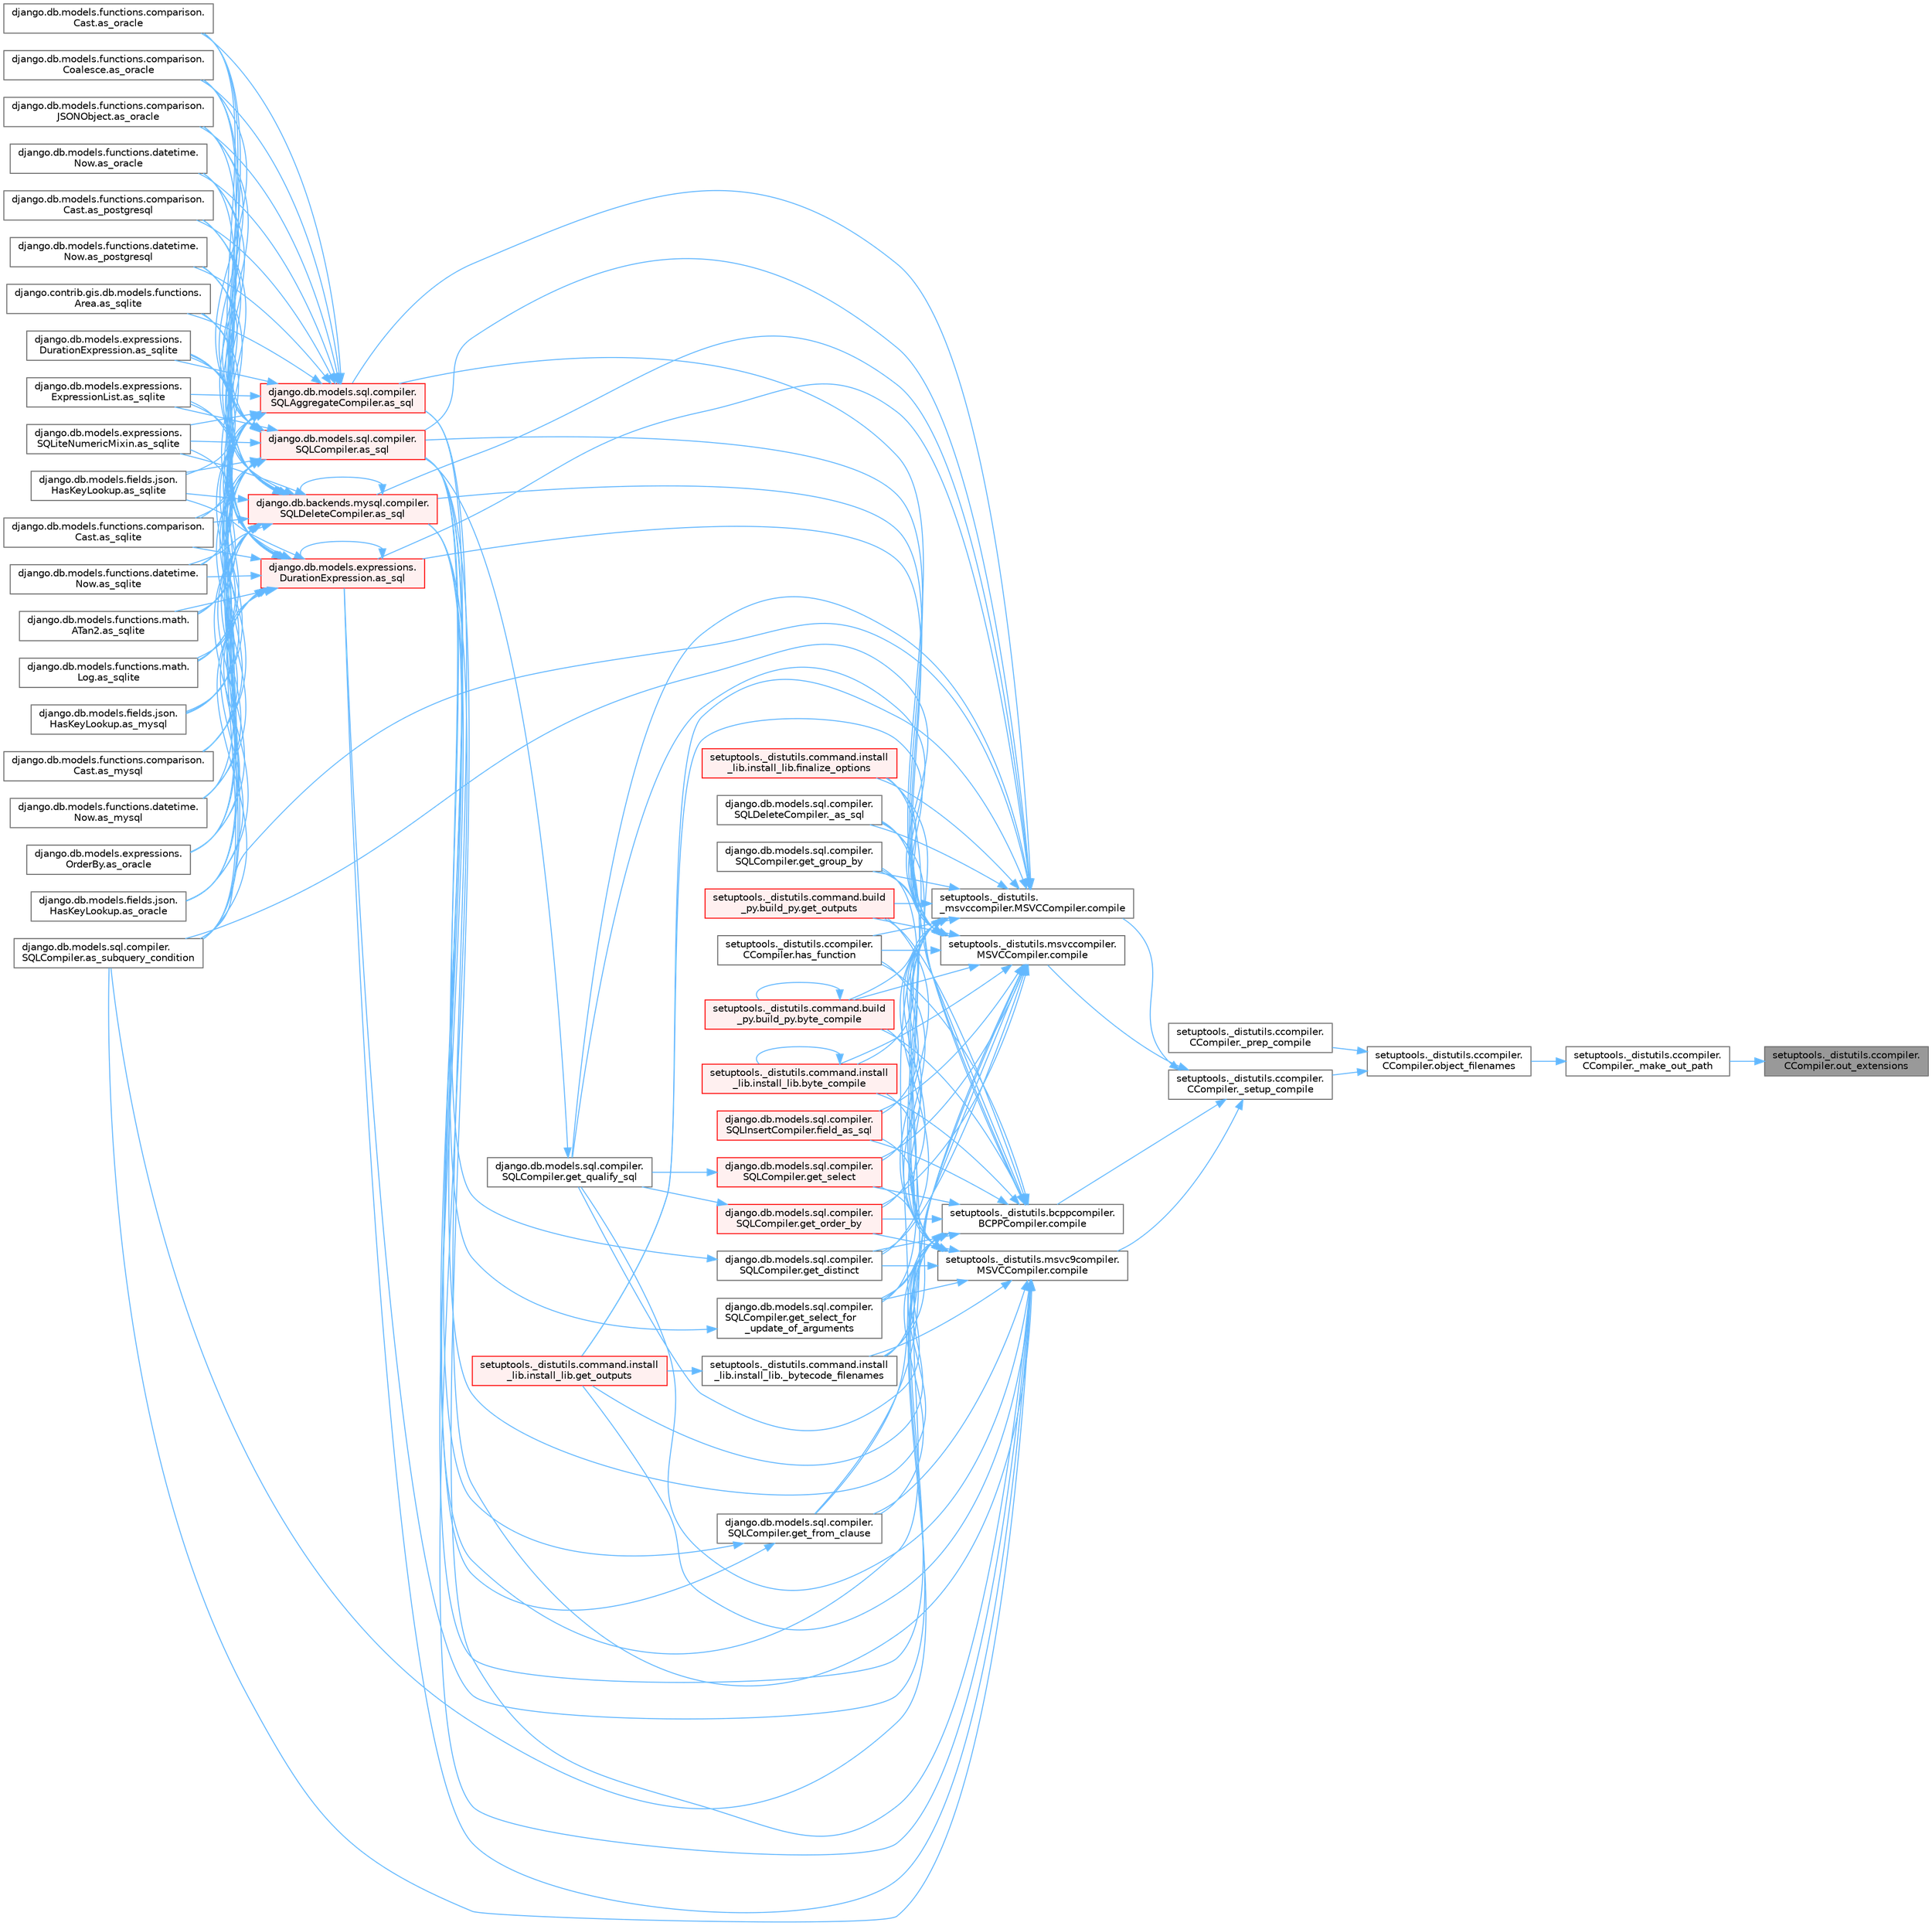 digraph "setuptools._distutils.ccompiler.CCompiler.out_extensions"
{
 // LATEX_PDF_SIZE
  bgcolor="transparent";
  edge [fontname=Helvetica,fontsize=10,labelfontname=Helvetica,labelfontsize=10];
  node [fontname=Helvetica,fontsize=10,shape=box,height=0.2,width=0.4];
  rankdir="RL";
  Node1 [id="Node000001",label="setuptools._distutils.ccompiler.\lCCompiler.out_extensions",height=0.2,width=0.4,color="gray40", fillcolor="grey60", style="filled", fontcolor="black",tooltip=" "];
  Node1 -> Node2 [id="edge1_Node000001_Node000002",dir="back",color="steelblue1",style="solid",tooltip=" "];
  Node2 [id="Node000002",label="setuptools._distutils.ccompiler.\lCCompiler._make_out_path",height=0.2,width=0.4,color="grey40", fillcolor="white", style="filled",URL="$classsetuptools_1_1__distutils_1_1ccompiler_1_1_c_compiler.html#a7362b397e4a1dfcdba7c97658123f8e8",tooltip=" "];
  Node2 -> Node3 [id="edge2_Node000002_Node000003",dir="back",color="steelblue1",style="solid",tooltip=" "];
  Node3 [id="Node000003",label="setuptools._distutils.ccompiler.\lCCompiler.object_filenames",height=0.2,width=0.4,color="grey40", fillcolor="white", style="filled",URL="$classsetuptools_1_1__distutils_1_1ccompiler_1_1_c_compiler.html#ab827c9ddfe9c9f62a450b86dd8aaa1b1",tooltip=" "];
  Node3 -> Node4 [id="edge3_Node000003_Node000004",dir="back",color="steelblue1",style="solid",tooltip=" "];
  Node4 [id="Node000004",label="setuptools._distutils.ccompiler.\lCCompiler._prep_compile",height=0.2,width=0.4,color="grey40", fillcolor="white", style="filled",URL="$classsetuptools_1_1__distutils_1_1ccompiler_1_1_c_compiler.html#a2938308458cf6852ad6e15ea815df8cd",tooltip=" "];
  Node3 -> Node5 [id="edge4_Node000003_Node000005",dir="back",color="steelblue1",style="solid",tooltip=" "];
  Node5 [id="Node000005",label="setuptools._distutils.ccompiler.\lCCompiler._setup_compile",height=0.2,width=0.4,color="grey40", fillcolor="white", style="filled",URL="$classsetuptools_1_1__distutils_1_1ccompiler_1_1_c_compiler.html#ac4b66c43e3d07440afc7e38b4d1fdf2e",tooltip=" "];
  Node5 -> Node6 [id="edge5_Node000005_Node000006",dir="back",color="steelblue1",style="solid",tooltip=" "];
  Node6 [id="Node000006",label="setuptools._distutils.\l_msvccompiler.MSVCCompiler.compile",height=0.2,width=0.4,color="grey40", fillcolor="white", style="filled",URL="$classsetuptools_1_1__distutils_1_1__msvccompiler_1_1_m_s_v_c_compiler.html#a120b859ab4fa415afafa55d41da93d6d",tooltip=" "];
  Node6 -> Node7 [id="edge6_Node000006_Node000007",dir="back",color="steelblue1",style="solid",tooltip=" "];
  Node7 [id="Node000007",label="django.db.models.sql.compiler.\lSQLDeleteCompiler._as_sql",height=0.2,width=0.4,color="grey40", fillcolor="white", style="filled",URL="$classdjango_1_1db_1_1models_1_1sql_1_1compiler_1_1_s_q_l_delete_compiler.html#a692a3a95ea9ae64c0582b1908466cfe7",tooltip=" "];
  Node6 -> Node8 [id="edge7_Node000006_Node000008",dir="back",color="steelblue1",style="solid",tooltip=" "];
  Node8 [id="Node000008",label="setuptools._distutils.command.install\l_lib.install_lib._bytecode_filenames",height=0.2,width=0.4,color="grey40", fillcolor="white", style="filled",URL="$classsetuptools_1_1__distutils_1_1command_1_1install__lib_1_1install__lib.html#a7a553f1ab741bfa02d332fede5374a9d",tooltip=" "];
  Node8 -> Node9 [id="edge8_Node000008_Node000009",dir="back",color="steelblue1",style="solid",tooltip=" "];
  Node9 [id="Node000009",label="setuptools._distutils.command.install\l_lib.install_lib.get_outputs",height=0.2,width=0.4,color="red", fillcolor="#FFF0F0", style="filled",URL="$classsetuptools_1_1__distutils_1_1command_1_1install__lib_1_1install__lib.html#a6be86618e6b7aac41d44b4c305468e33",tooltip=" "];
  Node6 -> Node16 [id="edge9_Node000006_Node000016",dir="back",color="steelblue1",style="solid",tooltip=" "];
  Node16 [id="Node000016",label="django.db.backends.mysql.compiler.\lSQLDeleteCompiler.as_sql",height=0.2,width=0.4,color="red", fillcolor="#FFF0F0", style="filled",URL="$classdjango_1_1db_1_1backends_1_1mysql_1_1compiler_1_1_s_q_l_delete_compiler.html#a71d0cb490cf857ffa3af19927999a391",tooltip=" "];
  Node16 -> Node17 [id="edge10_Node000016_Node000017",dir="back",color="steelblue1",style="solid",tooltip=" "];
  Node17 [id="Node000017",label="django.db.models.fields.json.\lHasKeyLookup.as_mysql",height=0.2,width=0.4,color="grey40", fillcolor="white", style="filled",URL="$classdjango_1_1db_1_1models_1_1fields_1_1json_1_1_has_key_lookup.html#a10f67427287f2c0ea32513ca6f481e96",tooltip=" "];
  Node16 -> Node18 [id="edge11_Node000016_Node000018",dir="back",color="steelblue1",style="solid",tooltip=" "];
  Node18 [id="Node000018",label="django.db.models.functions.comparison.\lCast.as_mysql",height=0.2,width=0.4,color="grey40", fillcolor="white", style="filled",URL="$classdjango_1_1db_1_1models_1_1functions_1_1comparison_1_1_cast.html#a447737891e955909c6a381529a67a84e",tooltip=" "];
  Node16 -> Node19 [id="edge12_Node000016_Node000019",dir="back",color="steelblue1",style="solid",tooltip=" "];
  Node19 [id="Node000019",label="django.db.models.functions.datetime.\lNow.as_mysql",height=0.2,width=0.4,color="grey40", fillcolor="white", style="filled",URL="$classdjango_1_1db_1_1models_1_1functions_1_1datetime_1_1_now.html#a070a9334fb198086c0c4e96e9725d92b",tooltip=" "];
  Node16 -> Node20 [id="edge13_Node000016_Node000020",dir="back",color="steelblue1",style="solid",tooltip=" "];
  Node20 [id="Node000020",label="django.db.models.expressions.\lOrderBy.as_oracle",height=0.2,width=0.4,color="grey40", fillcolor="white", style="filled",URL="$classdjango_1_1db_1_1models_1_1expressions_1_1_order_by.html#af9b6ede9b0df85d6bcf54f983b3a8f6a",tooltip=" "];
  Node16 -> Node21 [id="edge14_Node000016_Node000021",dir="back",color="steelblue1",style="solid",tooltip=" "];
  Node21 [id="Node000021",label="django.db.models.fields.json.\lHasKeyLookup.as_oracle",height=0.2,width=0.4,color="grey40", fillcolor="white", style="filled",URL="$classdjango_1_1db_1_1models_1_1fields_1_1json_1_1_has_key_lookup.html#afbb88aa4fb23b3ec3acdc695c2f52398",tooltip=" "];
  Node16 -> Node22 [id="edge15_Node000016_Node000022",dir="back",color="steelblue1",style="solid",tooltip=" "];
  Node22 [id="Node000022",label="django.db.models.functions.comparison.\lCast.as_oracle",height=0.2,width=0.4,color="grey40", fillcolor="white", style="filled",URL="$classdjango_1_1db_1_1models_1_1functions_1_1comparison_1_1_cast.html#ad466cd7ca85dc257d9e2718f41a263ec",tooltip=" "];
  Node16 -> Node23 [id="edge16_Node000016_Node000023",dir="back",color="steelblue1",style="solid",tooltip=" "];
  Node23 [id="Node000023",label="django.db.models.functions.comparison.\lCoalesce.as_oracle",height=0.2,width=0.4,color="grey40", fillcolor="white", style="filled",URL="$classdjango_1_1db_1_1models_1_1functions_1_1comparison_1_1_coalesce.html#a1bbeea180ef3ef4d8ba5d51d33d6ef85",tooltip=" "];
  Node16 -> Node24 [id="edge17_Node000016_Node000024",dir="back",color="steelblue1",style="solid",tooltip=" "];
  Node24 [id="Node000024",label="django.db.models.functions.comparison.\lJSONObject.as_oracle",height=0.2,width=0.4,color="grey40", fillcolor="white", style="filled",URL="$classdjango_1_1db_1_1models_1_1functions_1_1comparison_1_1_j_s_o_n_object.html#a4b4fa1161d27b0a9bbbdd0370e9af364",tooltip=" "];
  Node16 -> Node25 [id="edge18_Node000016_Node000025",dir="back",color="steelblue1",style="solid",tooltip=" "];
  Node25 [id="Node000025",label="django.db.models.functions.datetime.\lNow.as_oracle",height=0.2,width=0.4,color="grey40", fillcolor="white", style="filled",URL="$classdjango_1_1db_1_1models_1_1functions_1_1datetime_1_1_now.html#ad5e1ae918a5c4d39f675f98280440538",tooltip=" "];
  Node16 -> Node26 [id="edge19_Node000016_Node000026",dir="back",color="steelblue1",style="solid",tooltip=" "];
  Node26 [id="Node000026",label="django.db.models.functions.comparison.\lCast.as_postgresql",height=0.2,width=0.4,color="grey40", fillcolor="white", style="filled",URL="$classdjango_1_1db_1_1models_1_1functions_1_1comparison_1_1_cast.html#ae51aa6aa6fe8ca7064d8bca2f8e05188",tooltip=" "];
  Node16 -> Node27 [id="edge20_Node000016_Node000027",dir="back",color="steelblue1",style="solid",tooltip=" "];
  Node27 [id="Node000027",label="django.db.models.functions.datetime.\lNow.as_postgresql",height=0.2,width=0.4,color="grey40", fillcolor="white", style="filled",URL="$classdjango_1_1db_1_1models_1_1functions_1_1datetime_1_1_now.html#af1402a88867fc6d69f3f56f655f37fca",tooltip=" "];
  Node16 -> Node16 [id="edge21_Node000016_Node000016",dir="back",color="steelblue1",style="solid",tooltip=" "];
  Node16 -> Node28 [id="edge22_Node000016_Node000028",dir="back",color="steelblue1",style="solid",tooltip=" "];
  Node28 [id="Node000028",label="django.contrib.gis.db.models.functions.\lArea.as_sqlite",height=0.2,width=0.4,color="grey40", fillcolor="white", style="filled",URL="$classdjango_1_1contrib_1_1gis_1_1db_1_1models_1_1functions_1_1_area.html#ab8bfa3d35d4368e04318069dd28bd2ca",tooltip=" "];
  Node16 -> Node29 [id="edge23_Node000016_Node000029",dir="back",color="steelblue1",style="solid",tooltip=" "];
  Node29 [id="Node000029",label="django.db.models.expressions.\lDurationExpression.as_sqlite",height=0.2,width=0.4,color="grey40", fillcolor="white", style="filled",URL="$classdjango_1_1db_1_1models_1_1expressions_1_1_duration_expression.html#a5f33f70ca03904ce9b2e9824652e9fff",tooltip=" "];
  Node16 -> Node30 [id="edge24_Node000016_Node000030",dir="back",color="steelblue1",style="solid",tooltip=" "];
  Node30 [id="Node000030",label="django.db.models.expressions.\lExpressionList.as_sqlite",height=0.2,width=0.4,color="grey40", fillcolor="white", style="filled",URL="$classdjango_1_1db_1_1models_1_1expressions_1_1_expression_list.html#ae577275a98dec786535830e8d24aa13e",tooltip=" "];
  Node16 -> Node31 [id="edge25_Node000016_Node000031",dir="back",color="steelblue1",style="solid",tooltip=" "];
  Node31 [id="Node000031",label="django.db.models.expressions.\lSQLiteNumericMixin.as_sqlite",height=0.2,width=0.4,color="grey40", fillcolor="white", style="filled",URL="$classdjango_1_1db_1_1models_1_1expressions_1_1_s_q_lite_numeric_mixin.html#a7c649b97074b00e095c4ee2b3bc62482",tooltip=" "];
  Node16 -> Node32 [id="edge26_Node000016_Node000032",dir="back",color="steelblue1",style="solid",tooltip=" "];
  Node32 [id="Node000032",label="django.db.models.fields.json.\lHasKeyLookup.as_sqlite",height=0.2,width=0.4,color="grey40", fillcolor="white", style="filled",URL="$classdjango_1_1db_1_1models_1_1fields_1_1json_1_1_has_key_lookup.html#aaa01efd0fa197e203c40f6f05b000141",tooltip=" "];
  Node16 -> Node33 [id="edge27_Node000016_Node000033",dir="back",color="steelblue1",style="solid",tooltip=" "];
  Node33 [id="Node000033",label="django.db.models.functions.comparison.\lCast.as_sqlite",height=0.2,width=0.4,color="grey40", fillcolor="white", style="filled",URL="$classdjango_1_1db_1_1models_1_1functions_1_1comparison_1_1_cast.html#a1943b51797a168ff6a3ad37005086d8c",tooltip=" "];
  Node16 -> Node34 [id="edge28_Node000016_Node000034",dir="back",color="steelblue1",style="solid",tooltip=" "];
  Node34 [id="Node000034",label="django.db.models.functions.datetime.\lNow.as_sqlite",height=0.2,width=0.4,color="grey40", fillcolor="white", style="filled",URL="$classdjango_1_1db_1_1models_1_1functions_1_1datetime_1_1_now.html#a5525700866738572645141dd6f2ef41c",tooltip=" "];
  Node16 -> Node35 [id="edge29_Node000016_Node000035",dir="back",color="steelblue1",style="solid",tooltip=" "];
  Node35 [id="Node000035",label="django.db.models.functions.math.\lATan2.as_sqlite",height=0.2,width=0.4,color="grey40", fillcolor="white", style="filled",URL="$classdjango_1_1db_1_1models_1_1functions_1_1math_1_1_a_tan2.html#ac343d11000341dfc431de19f416ea4b6",tooltip=" "];
  Node16 -> Node36 [id="edge30_Node000016_Node000036",dir="back",color="steelblue1",style="solid",tooltip=" "];
  Node36 [id="Node000036",label="django.db.models.functions.math.\lLog.as_sqlite",height=0.2,width=0.4,color="grey40", fillcolor="white", style="filled",URL="$classdjango_1_1db_1_1models_1_1functions_1_1math_1_1_log.html#afcc146563033738d87dd1dc17d005111",tooltip=" "];
  Node16 -> Node39 [id="edge31_Node000016_Node000039",dir="back",color="steelblue1",style="solid",tooltip=" "];
  Node39 [id="Node000039",label="django.db.models.sql.compiler.\lSQLCompiler.as_subquery_condition",height=0.2,width=0.4,color="grey40", fillcolor="white", style="filled",URL="$classdjango_1_1db_1_1models_1_1sql_1_1compiler_1_1_s_q_l_compiler.html#a78bdce11e05140ed74db8f5463bedfce",tooltip=" "];
  Node6 -> Node45 [id="edge32_Node000006_Node000045",dir="back",color="steelblue1",style="solid",tooltip=" "];
  Node45 [id="Node000045",label="django.db.models.expressions.\lDurationExpression.as_sql",height=0.2,width=0.4,color="red", fillcolor="#FFF0F0", style="filled",URL="$classdjango_1_1db_1_1models_1_1expressions_1_1_duration_expression.html#a96fb041a2c24cc95a51f9a86634a4837",tooltip=" "];
  Node45 -> Node17 [id="edge33_Node000045_Node000017",dir="back",color="steelblue1",style="solid",tooltip=" "];
  Node45 -> Node18 [id="edge34_Node000045_Node000018",dir="back",color="steelblue1",style="solid",tooltip=" "];
  Node45 -> Node19 [id="edge35_Node000045_Node000019",dir="back",color="steelblue1",style="solid",tooltip=" "];
  Node45 -> Node20 [id="edge36_Node000045_Node000020",dir="back",color="steelblue1",style="solid",tooltip=" "];
  Node45 -> Node21 [id="edge37_Node000045_Node000021",dir="back",color="steelblue1",style="solid",tooltip=" "];
  Node45 -> Node22 [id="edge38_Node000045_Node000022",dir="back",color="steelblue1",style="solid",tooltip=" "];
  Node45 -> Node23 [id="edge39_Node000045_Node000023",dir="back",color="steelblue1",style="solid",tooltip=" "];
  Node45 -> Node24 [id="edge40_Node000045_Node000024",dir="back",color="steelblue1",style="solid",tooltip=" "];
  Node45 -> Node25 [id="edge41_Node000045_Node000025",dir="back",color="steelblue1",style="solid",tooltip=" "];
  Node45 -> Node26 [id="edge42_Node000045_Node000026",dir="back",color="steelblue1",style="solid",tooltip=" "];
  Node45 -> Node27 [id="edge43_Node000045_Node000027",dir="back",color="steelblue1",style="solid",tooltip=" "];
  Node45 -> Node45 [id="edge44_Node000045_Node000045",dir="back",color="steelblue1",style="solid",tooltip=" "];
  Node45 -> Node28 [id="edge45_Node000045_Node000028",dir="back",color="steelblue1",style="solid",tooltip=" "];
  Node45 -> Node29 [id="edge46_Node000045_Node000029",dir="back",color="steelblue1",style="solid",tooltip=" "];
  Node45 -> Node30 [id="edge47_Node000045_Node000030",dir="back",color="steelblue1",style="solid",tooltip=" "];
  Node45 -> Node31 [id="edge48_Node000045_Node000031",dir="back",color="steelblue1",style="solid",tooltip=" "];
  Node45 -> Node32 [id="edge49_Node000045_Node000032",dir="back",color="steelblue1",style="solid",tooltip=" "];
  Node45 -> Node33 [id="edge50_Node000045_Node000033",dir="back",color="steelblue1",style="solid",tooltip=" "];
  Node45 -> Node34 [id="edge51_Node000045_Node000034",dir="back",color="steelblue1",style="solid",tooltip=" "];
  Node45 -> Node35 [id="edge52_Node000045_Node000035",dir="back",color="steelblue1",style="solid",tooltip=" "];
  Node45 -> Node36 [id="edge53_Node000045_Node000036",dir="back",color="steelblue1",style="solid",tooltip=" "];
  Node45 -> Node39 [id="edge54_Node000045_Node000039",dir="back",color="steelblue1",style="solid",tooltip=" "];
  Node6 -> Node46 [id="edge55_Node000006_Node000046",dir="back",color="steelblue1",style="solid",tooltip=" "];
  Node46 [id="Node000046",label="django.db.models.sql.compiler.\lSQLAggregateCompiler.as_sql",height=0.2,width=0.4,color="red", fillcolor="#FFF0F0", style="filled",URL="$classdjango_1_1db_1_1models_1_1sql_1_1compiler_1_1_s_q_l_aggregate_compiler.html#a02a1d58598346a16727d513adc5236d4",tooltip=" "];
  Node46 -> Node17 [id="edge56_Node000046_Node000017",dir="back",color="steelblue1",style="solid",tooltip=" "];
  Node46 -> Node18 [id="edge57_Node000046_Node000018",dir="back",color="steelblue1",style="solid",tooltip=" "];
  Node46 -> Node19 [id="edge58_Node000046_Node000019",dir="back",color="steelblue1",style="solid",tooltip=" "];
  Node46 -> Node20 [id="edge59_Node000046_Node000020",dir="back",color="steelblue1",style="solid",tooltip=" "];
  Node46 -> Node21 [id="edge60_Node000046_Node000021",dir="back",color="steelblue1",style="solid",tooltip=" "];
  Node46 -> Node22 [id="edge61_Node000046_Node000022",dir="back",color="steelblue1",style="solid",tooltip=" "];
  Node46 -> Node23 [id="edge62_Node000046_Node000023",dir="back",color="steelblue1",style="solid",tooltip=" "];
  Node46 -> Node24 [id="edge63_Node000046_Node000024",dir="back",color="steelblue1",style="solid",tooltip=" "];
  Node46 -> Node25 [id="edge64_Node000046_Node000025",dir="back",color="steelblue1",style="solid",tooltip=" "];
  Node46 -> Node26 [id="edge65_Node000046_Node000026",dir="back",color="steelblue1",style="solid",tooltip=" "];
  Node46 -> Node27 [id="edge66_Node000046_Node000027",dir="back",color="steelblue1",style="solid",tooltip=" "];
  Node46 -> Node28 [id="edge67_Node000046_Node000028",dir="back",color="steelblue1",style="solid",tooltip=" "];
  Node46 -> Node29 [id="edge68_Node000046_Node000029",dir="back",color="steelblue1",style="solid",tooltip=" "];
  Node46 -> Node30 [id="edge69_Node000046_Node000030",dir="back",color="steelblue1",style="solid",tooltip=" "];
  Node46 -> Node31 [id="edge70_Node000046_Node000031",dir="back",color="steelblue1",style="solid",tooltip=" "];
  Node46 -> Node32 [id="edge71_Node000046_Node000032",dir="back",color="steelblue1",style="solid",tooltip=" "];
  Node46 -> Node33 [id="edge72_Node000046_Node000033",dir="back",color="steelblue1",style="solid",tooltip=" "];
  Node46 -> Node34 [id="edge73_Node000046_Node000034",dir="back",color="steelblue1",style="solid",tooltip=" "];
  Node46 -> Node35 [id="edge74_Node000046_Node000035",dir="back",color="steelblue1",style="solid",tooltip=" "];
  Node46 -> Node36 [id="edge75_Node000046_Node000036",dir="back",color="steelblue1",style="solid",tooltip=" "];
  Node46 -> Node39 [id="edge76_Node000046_Node000039",dir="back",color="steelblue1",style="solid",tooltip=" "];
  Node6 -> Node47 [id="edge77_Node000006_Node000047",dir="back",color="steelblue1",style="solid",tooltip=" "];
  Node47 [id="Node000047",label="django.db.models.sql.compiler.\lSQLCompiler.as_sql",height=0.2,width=0.4,color="red", fillcolor="#FFF0F0", style="filled",URL="$classdjango_1_1db_1_1models_1_1sql_1_1compiler_1_1_s_q_l_compiler.html#a3918d4acd4c4e25eaf039479facdc7db",tooltip=" "];
  Node47 -> Node17 [id="edge78_Node000047_Node000017",dir="back",color="steelblue1",style="solid",tooltip=" "];
  Node47 -> Node18 [id="edge79_Node000047_Node000018",dir="back",color="steelblue1",style="solid",tooltip=" "];
  Node47 -> Node19 [id="edge80_Node000047_Node000019",dir="back",color="steelblue1",style="solid",tooltip=" "];
  Node47 -> Node20 [id="edge81_Node000047_Node000020",dir="back",color="steelblue1",style="solid",tooltip=" "];
  Node47 -> Node21 [id="edge82_Node000047_Node000021",dir="back",color="steelblue1",style="solid",tooltip=" "];
  Node47 -> Node22 [id="edge83_Node000047_Node000022",dir="back",color="steelblue1",style="solid",tooltip=" "];
  Node47 -> Node23 [id="edge84_Node000047_Node000023",dir="back",color="steelblue1",style="solid",tooltip=" "];
  Node47 -> Node24 [id="edge85_Node000047_Node000024",dir="back",color="steelblue1",style="solid",tooltip=" "];
  Node47 -> Node25 [id="edge86_Node000047_Node000025",dir="back",color="steelblue1",style="solid",tooltip=" "];
  Node47 -> Node26 [id="edge87_Node000047_Node000026",dir="back",color="steelblue1",style="solid",tooltip=" "];
  Node47 -> Node27 [id="edge88_Node000047_Node000027",dir="back",color="steelblue1",style="solid",tooltip=" "];
  Node47 -> Node28 [id="edge89_Node000047_Node000028",dir="back",color="steelblue1",style="solid",tooltip=" "];
  Node47 -> Node29 [id="edge90_Node000047_Node000029",dir="back",color="steelblue1",style="solid",tooltip=" "];
  Node47 -> Node30 [id="edge91_Node000047_Node000030",dir="back",color="steelblue1",style="solid",tooltip=" "];
  Node47 -> Node31 [id="edge92_Node000047_Node000031",dir="back",color="steelblue1",style="solid",tooltip=" "];
  Node47 -> Node32 [id="edge93_Node000047_Node000032",dir="back",color="steelblue1",style="solid",tooltip=" "];
  Node47 -> Node33 [id="edge94_Node000047_Node000033",dir="back",color="steelblue1",style="solid",tooltip=" "];
  Node47 -> Node34 [id="edge95_Node000047_Node000034",dir="back",color="steelblue1",style="solid",tooltip=" "];
  Node47 -> Node35 [id="edge96_Node000047_Node000035",dir="back",color="steelblue1",style="solid",tooltip=" "];
  Node47 -> Node36 [id="edge97_Node000047_Node000036",dir="back",color="steelblue1",style="solid",tooltip=" "];
  Node47 -> Node39 [id="edge98_Node000047_Node000039",dir="back",color="steelblue1",style="solid",tooltip=" "];
  Node6 -> Node39 [id="edge99_Node000006_Node000039",dir="back",color="steelblue1",style="solid",tooltip=" "];
  Node6 -> Node48 [id="edge100_Node000006_Node000048",dir="back",color="steelblue1",style="solid",tooltip=" "];
  Node48 [id="Node000048",label="setuptools._distutils.command.build\l_py.build_py.byte_compile",height=0.2,width=0.4,color="red", fillcolor="#FFF0F0", style="filled",URL="$classsetuptools_1_1__distutils_1_1command_1_1build__py_1_1build__py.html#a7904ebbfe94d88432ab3ac03abf93a6c",tooltip=" "];
  Node48 -> Node48 [id="edge101_Node000048_Node000048",dir="back",color="steelblue1",style="solid",tooltip=" "];
  Node6 -> Node51 [id="edge102_Node000006_Node000051",dir="back",color="steelblue1",style="solid",tooltip=" "];
  Node51 [id="Node000051",label="setuptools._distutils.command.install\l_lib.install_lib.byte_compile",height=0.2,width=0.4,color="red", fillcolor="#FFF0F0", style="filled",URL="$classsetuptools_1_1__distutils_1_1command_1_1install__lib_1_1install__lib.html#a96e016f8c5f1277a2174f82cb4976008",tooltip=" "];
  Node51 -> Node51 [id="edge103_Node000051_Node000051",dir="back",color="steelblue1",style="solid",tooltip=" "];
  Node6 -> Node52 [id="edge104_Node000006_Node000052",dir="back",color="steelblue1",style="solid",tooltip=" "];
  Node52 [id="Node000052",label="django.db.models.sql.compiler.\lSQLInsertCompiler.field_as_sql",height=0.2,width=0.4,color="red", fillcolor="#FFF0F0", style="filled",URL="$classdjango_1_1db_1_1models_1_1sql_1_1compiler_1_1_s_q_l_insert_compiler.html#a31466510e3f5eb2bb3b91f8772f5bf4b",tooltip=" "];
  Node6 -> Node55 [id="edge105_Node000006_Node000055",dir="back",color="steelblue1",style="solid",tooltip=" "];
  Node55 [id="Node000055",label="setuptools._distutils.command.install\l_lib.install_lib.finalize_options",height=0.2,width=0.4,color="red", fillcolor="#FFF0F0", style="filled",URL="$classsetuptools_1_1__distutils_1_1command_1_1install__lib_1_1install__lib.html#abb9291d426ff7961acb24deb0e029ce4",tooltip=" "];
  Node6 -> Node58 [id="edge106_Node000006_Node000058",dir="back",color="steelblue1",style="solid",tooltip=" "];
  Node58 [id="Node000058",label="django.db.models.sql.compiler.\lSQLCompiler.get_distinct",height=0.2,width=0.4,color="grey40", fillcolor="white", style="filled",URL="$classdjango_1_1db_1_1models_1_1sql_1_1compiler_1_1_s_q_l_compiler.html#a5afc8cd4e50abc7c5a9f8ca83beba4d4",tooltip=" "];
  Node58 -> Node47 [id="edge107_Node000058_Node000047",dir="back",color="steelblue1",style="solid",tooltip=" "];
  Node6 -> Node59 [id="edge108_Node000006_Node000059",dir="back",color="steelblue1",style="solid",tooltip=" "];
  Node59 [id="Node000059",label="django.db.models.sql.compiler.\lSQLCompiler.get_from_clause",height=0.2,width=0.4,color="grey40", fillcolor="white", style="filled",URL="$classdjango_1_1db_1_1models_1_1sql_1_1compiler_1_1_s_q_l_compiler.html#a83d303ccaad416a1714f4ce46f691473",tooltip=" "];
  Node59 -> Node16 [id="edge109_Node000059_Node000016",dir="back",color="steelblue1",style="solid",tooltip=" "];
  Node59 -> Node47 [id="edge110_Node000059_Node000047",dir="back",color="steelblue1",style="solid",tooltip=" "];
  Node6 -> Node60 [id="edge111_Node000006_Node000060",dir="back",color="steelblue1",style="solid",tooltip=" "];
  Node60 [id="Node000060",label="django.db.models.sql.compiler.\lSQLCompiler.get_group_by",height=0.2,width=0.4,color="grey40", fillcolor="white", style="filled",URL="$classdjango_1_1db_1_1models_1_1sql_1_1compiler_1_1_s_q_l_compiler.html#a952d33943d1a7920e1884ce273e96e53",tooltip=" "];
  Node6 -> Node61 [id="edge112_Node000006_Node000061",dir="back",color="steelblue1",style="solid",tooltip=" "];
  Node61 [id="Node000061",label="django.db.models.sql.compiler.\lSQLCompiler.get_order_by",height=0.2,width=0.4,color="red", fillcolor="#FFF0F0", style="filled",URL="$classdjango_1_1db_1_1models_1_1sql_1_1compiler_1_1_s_q_l_compiler.html#a85a625d03b1e87e5dc6f2ea7e93fef1a",tooltip=" "];
  Node61 -> Node63 [id="edge113_Node000061_Node000063",dir="back",color="steelblue1",style="solid",tooltip=" "];
  Node63 [id="Node000063",label="django.db.models.sql.compiler.\lSQLCompiler.get_qualify_sql",height=0.2,width=0.4,color="grey40", fillcolor="white", style="filled",URL="$classdjango_1_1db_1_1models_1_1sql_1_1compiler_1_1_s_q_l_compiler.html#afdb00329e7a13cfc55825ceb0302bb93",tooltip=" "];
  Node63 -> Node47 [id="edge114_Node000063_Node000047",dir="back",color="steelblue1",style="solid",tooltip=" "];
  Node6 -> Node66 [id="edge115_Node000006_Node000066",dir="back",color="steelblue1",style="solid",tooltip=" "];
  Node66 [id="Node000066",label="setuptools._distutils.command.build\l_py.build_py.get_outputs",height=0.2,width=0.4,color="red", fillcolor="#FFF0F0", style="filled",URL="$classsetuptools_1_1__distutils_1_1command_1_1build__py_1_1build__py.html#a46cabd50dc25977134825f0bff6b2bc3",tooltip=" "];
  Node6 -> Node9 [id="edge116_Node000006_Node000009",dir="back",color="steelblue1",style="solid",tooltip=" "];
  Node6 -> Node63 [id="edge117_Node000006_Node000063",dir="back",color="steelblue1",style="solid",tooltip=" "];
  Node6 -> Node67 [id="edge118_Node000006_Node000067",dir="back",color="steelblue1",style="solid",tooltip=" "];
  Node67 [id="Node000067",label="django.db.models.sql.compiler.\lSQLCompiler.get_select",height=0.2,width=0.4,color="red", fillcolor="#FFF0F0", style="filled",URL="$classdjango_1_1db_1_1models_1_1sql_1_1compiler_1_1_s_q_l_compiler.html#ae45920438395e09bd0e2211c58a50e04",tooltip=" "];
  Node67 -> Node63 [id="edge119_Node000067_Node000063",dir="back",color="steelblue1",style="solid",tooltip=" "];
  Node6 -> Node69 [id="edge120_Node000006_Node000069",dir="back",color="steelblue1",style="solid",tooltip=" "];
  Node69 [id="Node000069",label="django.db.models.sql.compiler.\lSQLCompiler.get_select_for\l_update_of_arguments",height=0.2,width=0.4,color="grey40", fillcolor="white", style="filled",URL="$classdjango_1_1db_1_1models_1_1sql_1_1compiler_1_1_s_q_l_compiler.html#acc146258b1413bd96cd04cad1855dd94",tooltip=" "];
  Node69 -> Node47 [id="edge121_Node000069_Node000047",dir="back",color="steelblue1",style="solid",tooltip=" "];
  Node6 -> Node70 [id="edge122_Node000006_Node000070",dir="back",color="steelblue1",style="solid",tooltip=" "];
  Node70 [id="Node000070",label="setuptools._distutils.ccompiler.\lCCompiler.has_function",height=0.2,width=0.4,color="grey40", fillcolor="white", style="filled",URL="$classsetuptools_1_1__distutils_1_1ccompiler_1_1_c_compiler.html#a095ee5df0f2e6a387621f10c17949738",tooltip=" "];
  Node5 -> Node71 [id="edge123_Node000005_Node000071",dir="back",color="steelblue1",style="solid",tooltip=" "];
  Node71 [id="Node000071",label="setuptools._distutils.bcppcompiler.\lBCPPCompiler.compile",height=0.2,width=0.4,color="grey40", fillcolor="white", style="filled",URL="$classsetuptools_1_1__distutils_1_1bcppcompiler_1_1_b_c_p_p_compiler.html#add8958f9b0f0d3a834bd12e6c33ed4a4",tooltip=" "];
  Node71 -> Node7 [id="edge124_Node000071_Node000007",dir="back",color="steelblue1",style="solid",tooltip=" "];
  Node71 -> Node8 [id="edge125_Node000071_Node000008",dir="back",color="steelblue1",style="solid",tooltip=" "];
  Node71 -> Node16 [id="edge126_Node000071_Node000016",dir="back",color="steelblue1",style="solid",tooltip=" "];
  Node71 -> Node45 [id="edge127_Node000071_Node000045",dir="back",color="steelblue1",style="solid",tooltip=" "];
  Node71 -> Node46 [id="edge128_Node000071_Node000046",dir="back",color="steelblue1",style="solid",tooltip=" "];
  Node71 -> Node47 [id="edge129_Node000071_Node000047",dir="back",color="steelblue1",style="solid",tooltip=" "];
  Node71 -> Node39 [id="edge130_Node000071_Node000039",dir="back",color="steelblue1",style="solid",tooltip=" "];
  Node71 -> Node48 [id="edge131_Node000071_Node000048",dir="back",color="steelblue1",style="solid",tooltip=" "];
  Node71 -> Node51 [id="edge132_Node000071_Node000051",dir="back",color="steelblue1",style="solid",tooltip=" "];
  Node71 -> Node52 [id="edge133_Node000071_Node000052",dir="back",color="steelblue1",style="solid",tooltip=" "];
  Node71 -> Node55 [id="edge134_Node000071_Node000055",dir="back",color="steelblue1",style="solid",tooltip=" "];
  Node71 -> Node58 [id="edge135_Node000071_Node000058",dir="back",color="steelblue1",style="solid",tooltip=" "];
  Node71 -> Node59 [id="edge136_Node000071_Node000059",dir="back",color="steelblue1",style="solid",tooltip=" "];
  Node71 -> Node60 [id="edge137_Node000071_Node000060",dir="back",color="steelblue1",style="solid",tooltip=" "];
  Node71 -> Node61 [id="edge138_Node000071_Node000061",dir="back",color="steelblue1",style="solid",tooltip=" "];
  Node71 -> Node66 [id="edge139_Node000071_Node000066",dir="back",color="steelblue1",style="solid",tooltip=" "];
  Node71 -> Node9 [id="edge140_Node000071_Node000009",dir="back",color="steelblue1",style="solid",tooltip=" "];
  Node71 -> Node63 [id="edge141_Node000071_Node000063",dir="back",color="steelblue1",style="solid",tooltip=" "];
  Node71 -> Node67 [id="edge142_Node000071_Node000067",dir="back",color="steelblue1",style="solid",tooltip=" "];
  Node71 -> Node69 [id="edge143_Node000071_Node000069",dir="back",color="steelblue1",style="solid",tooltip=" "];
  Node71 -> Node70 [id="edge144_Node000071_Node000070",dir="back",color="steelblue1",style="solid",tooltip=" "];
  Node5 -> Node72 [id="edge145_Node000005_Node000072",dir="back",color="steelblue1",style="solid",tooltip=" "];
  Node72 [id="Node000072",label="setuptools._distutils.msvc9compiler.\lMSVCCompiler.compile",height=0.2,width=0.4,color="grey40", fillcolor="white", style="filled",URL="$classsetuptools_1_1__distutils_1_1msvc9compiler_1_1_m_s_v_c_compiler.html#acef92f6a3e5ca1da81edac6c4eb13394",tooltip=" "];
  Node72 -> Node7 [id="edge146_Node000072_Node000007",dir="back",color="steelblue1",style="solid",tooltip=" "];
  Node72 -> Node8 [id="edge147_Node000072_Node000008",dir="back",color="steelblue1",style="solid",tooltip=" "];
  Node72 -> Node16 [id="edge148_Node000072_Node000016",dir="back",color="steelblue1",style="solid",tooltip=" "];
  Node72 -> Node45 [id="edge149_Node000072_Node000045",dir="back",color="steelblue1",style="solid",tooltip=" "];
  Node72 -> Node46 [id="edge150_Node000072_Node000046",dir="back",color="steelblue1",style="solid",tooltip=" "];
  Node72 -> Node47 [id="edge151_Node000072_Node000047",dir="back",color="steelblue1",style="solid",tooltip=" "];
  Node72 -> Node39 [id="edge152_Node000072_Node000039",dir="back",color="steelblue1",style="solid",tooltip=" "];
  Node72 -> Node48 [id="edge153_Node000072_Node000048",dir="back",color="steelblue1",style="solid",tooltip=" "];
  Node72 -> Node51 [id="edge154_Node000072_Node000051",dir="back",color="steelblue1",style="solid",tooltip=" "];
  Node72 -> Node52 [id="edge155_Node000072_Node000052",dir="back",color="steelblue1",style="solid",tooltip=" "];
  Node72 -> Node55 [id="edge156_Node000072_Node000055",dir="back",color="steelblue1",style="solid",tooltip=" "];
  Node72 -> Node58 [id="edge157_Node000072_Node000058",dir="back",color="steelblue1",style="solid",tooltip=" "];
  Node72 -> Node59 [id="edge158_Node000072_Node000059",dir="back",color="steelblue1",style="solid",tooltip=" "];
  Node72 -> Node60 [id="edge159_Node000072_Node000060",dir="back",color="steelblue1",style="solid",tooltip=" "];
  Node72 -> Node61 [id="edge160_Node000072_Node000061",dir="back",color="steelblue1",style="solid",tooltip=" "];
  Node72 -> Node66 [id="edge161_Node000072_Node000066",dir="back",color="steelblue1",style="solid",tooltip=" "];
  Node72 -> Node9 [id="edge162_Node000072_Node000009",dir="back",color="steelblue1",style="solid",tooltip=" "];
  Node72 -> Node63 [id="edge163_Node000072_Node000063",dir="back",color="steelblue1",style="solid",tooltip=" "];
  Node72 -> Node67 [id="edge164_Node000072_Node000067",dir="back",color="steelblue1",style="solid",tooltip=" "];
  Node72 -> Node69 [id="edge165_Node000072_Node000069",dir="back",color="steelblue1",style="solid",tooltip=" "];
  Node72 -> Node70 [id="edge166_Node000072_Node000070",dir="back",color="steelblue1",style="solid",tooltip=" "];
  Node5 -> Node73 [id="edge167_Node000005_Node000073",dir="back",color="steelblue1",style="solid",tooltip=" "];
  Node73 [id="Node000073",label="setuptools._distutils.msvccompiler.\lMSVCCompiler.compile",height=0.2,width=0.4,color="grey40", fillcolor="white", style="filled",URL="$classsetuptools_1_1__distutils_1_1msvccompiler_1_1_m_s_v_c_compiler.html#a0b94993c995adcbeba0bd04caff0905a",tooltip=" "];
  Node73 -> Node7 [id="edge168_Node000073_Node000007",dir="back",color="steelblue1",style="solid",tooltip=" "];
  Node73 -> Node8 [id="edge169_Node000073_Node000008",dir="back",color="steelblue1",style="solid",tooltip=" "];
  Node73 -> Node16 [id="edge170_Node000073_Node000016",dir="back",color="steelblue1",style="solid",tooltip=" "];
  Node73 -> Node45 [id="edge171_Node000073_Node000045",dir="back",color="steelblue1",style="solid",tooltip=" "];
  Node73 -> Node46 [id="edge172_Node000073_Node000046",dir="back",color="steelblue1",style="solid",tooltip=" "];
  Node73 -> Node47 [id="edge173_Node000073_Node000047",dir="back",color="steelblue1",style="solid",tooltip=" "];
  Node73 -> Node39 [id="edge174_Node000073_Node000039",dir="back",color="steelblue1",style="solid",tooltip=" "];
  Node73 -> Node48 [id="edge175_Node000073_Node000048",dir="back",color="steelblue1",style="solid",tooltip=" "];
  Node73 -> Node51 [id="edge176_Node000073_Node000051",dir="back",color="steelblue1",style="solid",tooltip=" "];
  Node73 -> Node52 [id="edge177_Node000073_Node000052",dir="back",color="steelblue1",style="solid",tooltip=" "];
  Node73 -> Node55 [id="edge178_Node000073_Node000055",dir="back",color="steelblue1",style="solid",tooltip=" "];
  Node73 -> Node58 [id="edge179_Node000073_Node000058",dir="back",color="steelblue1",style="solid",tooltip=" "];
  Node73 -> Node59 [id="edge180_Node000073_Node000059",dir="back",color="steelblue1",style="solid",tooltip=" "];
  Node73 -> Node60 [id="edge181_Node000073_Node000060",dir="back",color="steelblue1",style="solid",tooltip=" "];
  Node73 -> Node61 [id="edge182_Node000073_Node000061",dir="back",color="steelblue1",style="solid",tooltip=" "];
  Node73 -> Node66 [id="edge183_Node000073_Node000066",dir="back",color="steelblue1",style="solid",tooltip=" "];
  Node73 -> Node9 [id="edge184_Node000073_Node000009",dir="back",color="steelblue1",style="solid",tooltip=" "];
  Node73 -> Node63 [id="edge185_Node000073_Node000063",dir="back",color="steelblue1",style="solid",tooltip=" "];
  Node73 -> Node67 [id="edge186_Node000073_Node000067",dir="back",color="steelblue1",style="solid",tooltip=" "];
  Node73 -> Node69 [id="edge187_Node000073_Node000069",dir="back",color="steelblue1",style="solid",tooltip=" "];
  Node73 -> Node70 [id="edge188_Node000073_Node000070",dir="back",color="steelblue1",style="solid",tooltip=" "];
}
